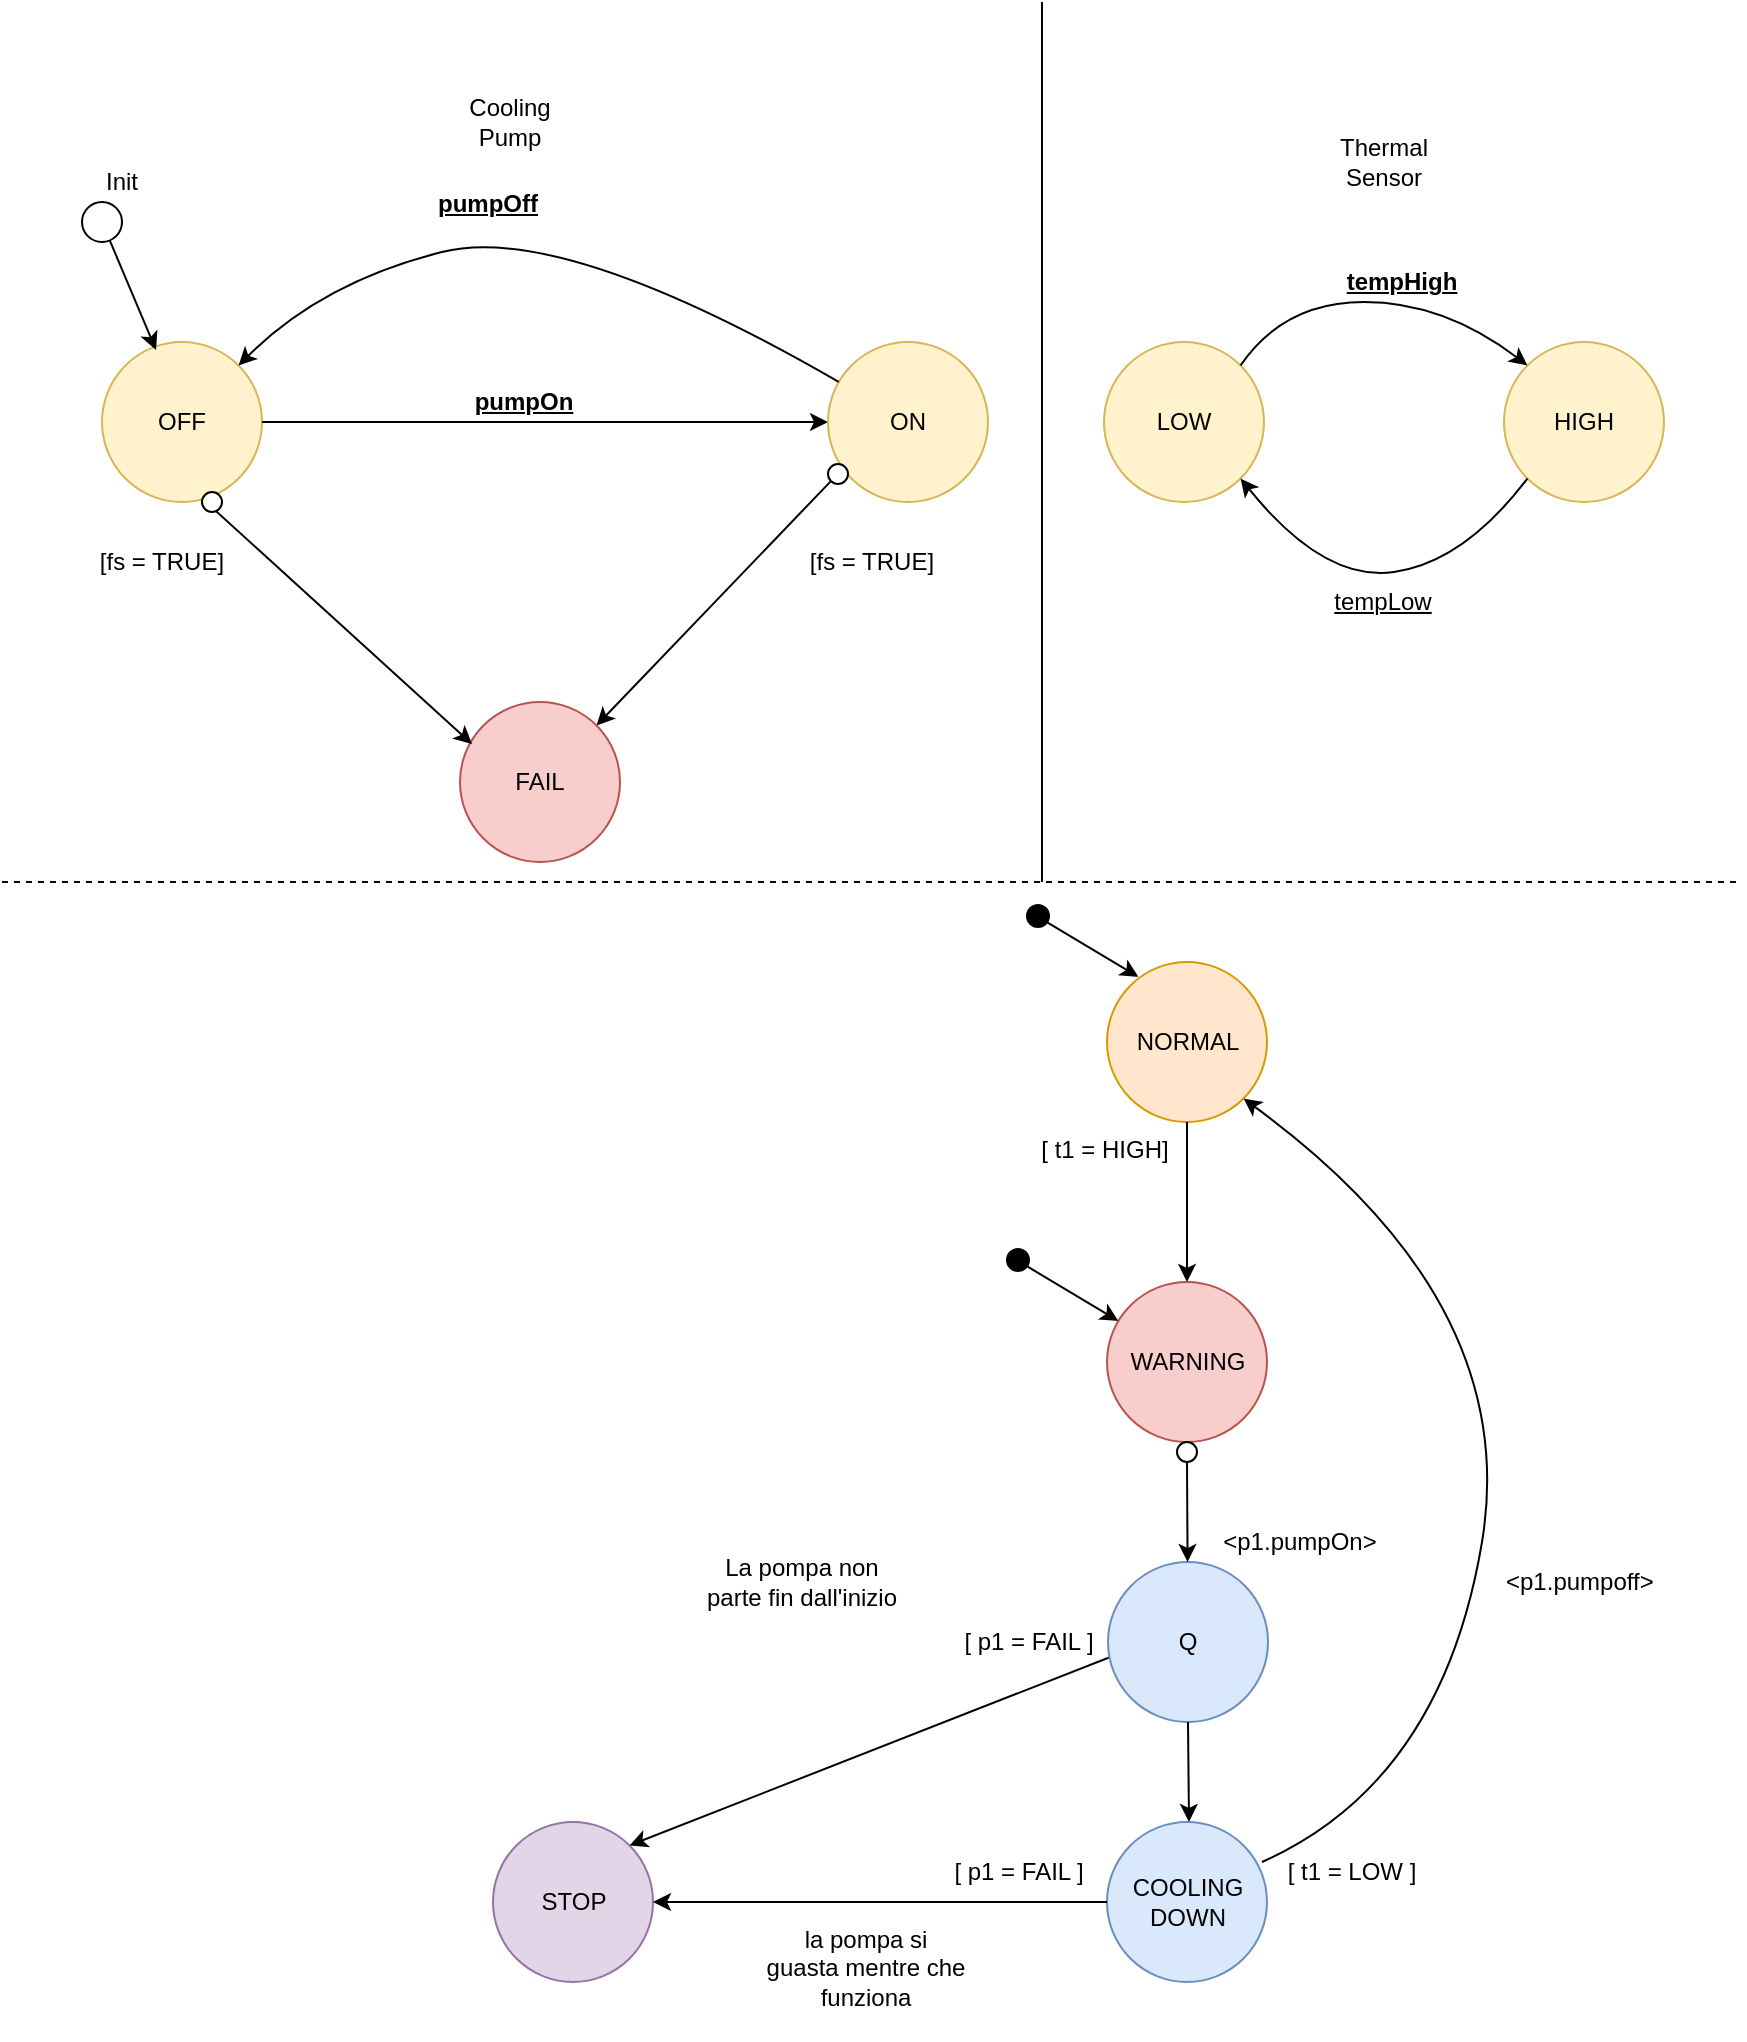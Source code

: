 <mxfile version="10.8.0" type="device"><diagram id="FdOxSnvVpNdDMy_2-2S5" name="Page-1"><mxGraphModel dx="824" dy="496" grid="1" gridSize="10" guides="1" tooltips="1" connect="0" arrows="0" fold="1" page="1" pageScale="1" pageWidth="827" pageHeight="1169" math="0" shadow="0"><root><mxCell id="0"/><mxCell id="1" parent="0"/><mxCell id="AoJp0eMbUx-abSXEKrr6-1" value="OFF" style="ellipse;whiteSpace=wrap;html=1;aspect=fixed;fillColor=#fff2cc;strokeColor=#d6b656;" parent="1" vertex="1"><mxGeometry x="50" y="170" width="80" height="80" as="geometry"/></mxCell><mxCell id="AoJp0eMbUx-abSXEKrr6-5" value="Cooling&lt;br&gt;Pump&lt;br&gt;" style="text;html=1;strokeColor=none;fillColor=none;align=center;verticalAlign=middle;whiteSpace=wrap;rounded=0;" parent="1" vertex="1"><mxGeometry x="234" y="50" width="40" height="20" as="geometry"/></mxCell><mxCell id="AoJp0eMbUx-abSXEKrr6-6" value="LOW" style="ellipse;whiteSpace=wrap;html=1;aspect=fixed;fillColor=#fff2cc;strokeColor=#d6b656;" parent="1" vertex="1"><mxGeometry x="551" y="170" width="80" height="80" as="geometry"/></mxCell><mxCell id="AoJp0eMbUx-abSXEKrr6-7" value="HIGH" style="ellipse;whiteSpace=wrap;html=1;aspect=fixed;fillColor=#fff2cc;strokeColor=#d6b656;" parent="1" vertex="1"><mxGeometry x="751" y="170" width="80" height="80" as="geometry"/></mxCell><mxCell id="AoJp0eMbUx-abSXEKrr6-8" value="" style="curved=1;endArrow=classic;html=1;exitX=1;exitY=0;exitDx=0;exitDy=0;entryX=0;entryY=0;entryDx=0;entryDy=0;" parent="1" source="AoJp0eMbUx-abSXEKrr6-6" target="AoJp0eMbUx-abSXEKrr6-7" edge="1"><mxGeometry width="50" height="50" relative="1" as="geometry"><mxPoint x="641" y="140" as="sourcePoint"/><mxPoint x="691" y="90" as="targetPoint"/><Array as="points"><mxPoint x="641" y="150"/><mxPoint x="721" y="150"/></Array></mxGeometry></mxCell><mxCell id="AoJp0eMbUx-abSXEKrr6-9" value="" style="curved=1;endArrow=classic;html=1;entryX=1;entryY=1;entryDx=0;entryDy=0;exitX=0;exitY=1;exitDx=0;exitDy=0;" parent="1" source="AoJp0eMbUx-abSXEKrr6-7" target="AoJp0eMbUx-abSXEKrr6-6" edge="1"><mxGeometry width="50" height="50" relative="1" as="geometry"><mxPoint x="671" y="420" as="sourcePoint"/><mxPoint x="721" y="370" as="targetPoint"/><Array as="points"><mxPoint x="731" y="280"/><mxPoint x="661" y="290"/></Array></mxGeometry></mxCell><mxCell id="AoJp0eMbUx-abSXEKrr6-10" value="Thermal Sensor&lt;br&gt;" style="text;html=1;strokeColor=none;fillColor=none;align=center;verticalAlign=middle;whiteSpace=wrap;rounded=0;" parent="1" vertex="1"><mxGeometry x="671" y="70" width="40" height="20" as="geometry"/></mxCell><mxCell id="AoJp0eMbUx-abSXEKrr6-17" value="NORMAL" style="ellipse;whiteSpace=wrap;html=1;aspect=fixed;fillColor=#ffe6cc;strokeColor=#d79b00;" parent="1" vertex="1"><mxGeometry x="552.5" y="480" width="80" height="80" as="geometry"/></mxCell><mxCell id="AoJp0eMbUx-abSXEKrr6-18" value="WARNING" style="ellipse;whiteSpace=wrap;html=1;aspect=fixed;fillColor=#f8cecc;strokeColor=#b85450;" parent="1" vertex="1"><mxGeometry x="552.5" y="640" width="80" height="80" as="geometry"/></mxCell><mxCell id="AoJp0eMbUx-abSXEKrr6-19" value="STOP" style="ellipse;whiteSpace=wrap;html=1;aspect=fixed;fillColor=#e1d5e7;strokeColor=#9673a6;" parent="1" vertex="1"><mxGeometry x="245.5" y="910" width="80" height="80" as="geometry"/></mxCell><mxCell id="AoJp0eMbUx-abSXEKrr6-20" value="COOLING&lt;br&gt;DOWN&lt;br&gt;" style="ellipse;whiteSpace=wrap;html=1;aspect=fixed;fillColor=#dae8fc;strokeColor=#6c8ebf;" parent="1" vertex="1"><mxGeometry x="552.5" y="910" width="80" height="80" as="geometry"/></mxCell><mxCell id="AoJp0eMbUx-abSXEKrr6-23" value="" style="endArrow=classic;html=1;exitX=1;exitY=0.5;exitDx=0;exitDy=0;" parent="1" source="AoJp0eMbUx-abSXEKrr6-1" target="AoJp0eMbUx-abSXEKrr6-24" edge="1"><mxGeometry width="50" height="50" relative="1" as="geometry"><mxPoint x="170" y="290" as="sourcePoint"/><mxPoint x="229" y="210" as="targetPoint"/></mxGeometry></mxCell><mxCell id="AoJp0eMbUx-abSXEKrr6-24" value="ON&lt;br&gt;" style="ellipse;whiteSpace=wrap;html=1;aspect=fixed;fillColor=#fff2cc;strokeColor=#d6b656;" parent="1" vertex="1"><mxGeometry x="413" y="170" width="80" height="80" as="geometry"/></mxCell><mxCell id="AoJp0eMbUx-abSXEKrr6-27" value="FAIL&lt;br&gt;" style="ellipse;whiteSpace=wrap;html=1;aspect=fixed;fillColor=#f8cecc;strokeColor=#b85450;" parent="1" vertex="1"><mxGeometry x="229" y="350" width="80" height="80" as="geometry"/></mxCell><mxCell id="AoJp0eMbUx-abSXEKrr6-28" value="" style="endArrow=classic;html=1;exitX=0.2;exitY=0.5;exitDx=0;exitDy=0;entryX=0.075;entryY=0.263;entryDx=0;entryDy=0;exitPerimeter=0;entryPerimeter=0;" parent="1" source="AoJp0eMbUx-abSXEKrr6-39" target="AoJp0eMbUx-abSXEKrr6-27" edge="1"><mxGeometry width="50" height="50" relative="1" as="geometry"><mxPoint x="204.5" y="340" as="sourcePoint"/><mxPoint x="244.5" y="370" as="targetPoint"/></mxGeometry></mxCell><mxCell id="AoJp0eMbUx-abSXEKrr6-29" value="" style="endArrow=classic;html=1;entryX=1;entryY=0;entryDx=0;entryDy=0;exitX=0;exitY=1;exitDx=0;exitDy=0;" parent="1" source="AoJp0eMbUx-abSXEKrr6-30" target="AoJp0eMbUx-abSXEKrr6-27" edge="1"><mxGeometry width="50" height="50" relative="1" as="geometry"><mxPoint x="360" y="340" as="sourcePoint"/><mxPoint x="410" y="290" as="targetPoint"/></mxGeometry></mxCell><mxCell id="AoJp0eMbUx-abSXEKrr6-30" value="" style="ellipse;whiteSpace=wrap;html=1;aspect=fixed;fillColor=#ffffff;" parent="1" vertex="1"><mxGeometry x="413" y="231" width="10" height="10" as="geometry"/></mxCell><mxCell id="AoJp0eMbUx-abSXEKrr6-39" value="" style="ellipse;whiteSpace=wrap;html=1;aspect=fixed;fillColor=#ffffff;" parent="1" vertex="1"><mxGeometry x="100" y="245" width="10" height="10" as="geometry"/></mxCell><mxCell id="AoJp0eMbUx-abSXEKrr6-45" value="" style="endArrow=classic;html=1;exitX=0;exitY=0.5;exitDx=0;exitDy=0;entryX=1;entryY=0.5;entryDx=0;entryDy=0;" parent="1" source="AoJp0eMbUx-abSXEKrr6-20" target="AoJp0eMbUx-abSXEKrr6-19" edge="1"><mxGeometry width="50" height="50" relative="1" as="geometry"><mxPoint x="432.5" y="970" as="sourcePoint"/><mxPoint x="482.5" y="920" as="targetPoint"/></mxGeometry></mxCell><mxCell id="AoJp0eMbUx-abSXEKrr6-47" value="la pompa si guasta mentre che funziona&lt;br&gt;&lt;br&gt;" style="text;html=1;strokeColor=none;fillColor=none;align=center;verticalAlign=middle;whiteSpace=wrap;rounded=0;" parent="1" vertex="1"><mxGeometry x="380.5" y="970" width="102" height="40" as="geometry"/></mxCell><mxCell id="AoJp0eMbUx-abSXEKrr6-48" value="" style="endArrow=classic;html=1;exitX=0.019;exitY=0.592;exitDx=0;exitDy=0;entryX=1;entryY=0;entryDx=0;entryDy=0;exitPerimeter=0;" parent="1" source="Y09bEeDsFuV-kt75_el0-1" target="AoJp0eMbUx-abSXEKrr6-19" edge="1"><mxGeometry width="50" height="50" relative="1" as="geometry"><mxPoint x="392.5" y="820" as="sourcePoint"/><mxPoint x="442.5" y="770" as="targetPoint"/></mxGeometry></mxCell><mxCell id="AoJp0eMbUx-abSXEKrr6-49" value="La pompa non parte fin dall'inizio&lt;br&gt;" style="text;html=1;strokeColor=none;fillColor=none;align=center;verticalAlign=middle;whiteSpace=wrap;rounded=0;" parent="1" vertex="1"><mxGeometry x="348.5" y="770" width="102" height="40" as="geometry"/></mxCell><mxCell id="AoJp0eMbUx-abSXEKrr6-50" value="&amp;lt;p1.pumpOn&amp;gt;&lt;br&gt;" style="text;html=1;strokeColor=none;fillColor=none;align=center;verticalAlign=middle;whiteSpace=wrap;rounded=0;" parent="1" vertex="1"><mxGeometry x="598" y="750" width="102" height="40" as="geometry"/></mxCell><mxCell id="AoJp0eMbUx-abSXEKrr6-51" value="" style="endArrow=classic;html=1;exitX=0.5;exitY=1;exitDx=0;exitDy=0;entryX=0.5;entryY=0;entryDx=0;entryDy=0;" parent="1" source="AoJp0eMbUx-abSXEKrr6-17" target="AoJp0eMbUx-abSXEKrr6-18" edge="1"><mxGeometry width="50" height="50" relative="1" as="geometry"><mxPoint x="650" y="640" as="sourcePoint"/><mxPoint x="700" y="590" as="targetPoint"/></mxGeometry></mxCell><mxCell id="AoJp0eMbUx-abSXEKrr6-52" value="" style="curved=1;endArrow=classic;html=1;entryX=1;entryY=1;entryDx=0;entryDy=0;" parent="1" target="AoJp0eMbUx-abSXEKrr6-17" edge="1"><mxGeometry width="50" height="50" relative="1" as="geometry"><mxPoint x="630" y="930" as="sourcePoint"/><mxPoint x="770" y="890" as="targetPoint"/><Array as="points"><mxPoint x="720" y="890"/><mxPoint x="760" y="650"/></Array></mxGeometry></mxCell><mxCell id="AoJp0eMbUx-abSXEKrr6-54" value="[ t1 = HIGH]" style="text;html=1;strokeColor=none;fillColor=none;align=center;verticalAlign=middle;whiteSpace=wrap;rounded=0;" parent="1" vertex="1"><mxGeometry x="513.5" y="564" width="75" height="20" as="geometry"/></mxCell><mxCell id="2csstxj-9f-d4bK1DWJl-1" value="&lt;b&gt;&lt;u&gt;pumpOn&lt;/u&gt;&lt;/b&gt;" style="text;html=1;strokeColor=none;fillColor=none;align=center;verticalAlign=middle;whiteSpace=wrap;rounded=0;" parent="1" vertex="1"><mxGeometry x="241" y="190" width="40" height="20" as="geometry"/></mxCell><mxCell id="2csstxj-9f-d4bK1DWJl-3" value="[fs = TRUE]" style="text;html=1;strokeColor=none;fillColor=none;align=center;verticalAlign=middle;whiteSpace=wrap;rounded=0;" parent="1" vertex="1"><mxGeometry x="399.5" y="270" width="70" height="20" as="geometry"/></mxCell><mxCell id="2csstxj-9f-d4bK1DWJl-4" value="[fs = TRUE]" style="text;html=1;strokeColor=none;fillColor=none;align=center;verticalAlign=middle;whiteSpace=wrap;rounded=0;" parent="1" vertex="1"><mxGeometry x="45" y="270" width="70" height="20" as="geometry"/></mxCell><mxCell id="2csstxj-9f-d4bK1DWJl-6" value="" style="endArrow=classic;html=1;entryX=0.338;entryY=0.05;entryDx=0;entryDy=0;entryPerimeter=0;" parent="1" source="2csstxj-9f-d4bK1DWJl-5" target="AoJp0eMbUx-abSXEKrr6-1" edge="1"><mxGeometry width="50" height="50" relative="1" as="geometry"><mxPoint x="50" y="77" as="sourcePoint"/><mxPoint x="160" y="90" as="targetPoint"/></mxGeometry></mxCell><mxCell id="2csstxj-9f-d4bK1DWJl-5" value="" style="ellipse;whiteSpace=wrap;html=1;aspect=fixed;" parent="1" vertex="1"><mxGeometry x="40" y="100" width="20" height="20" as="geometry"/></mxCell><mxCell id="2csstxj-9f-d4bK1DWJl-8" value="Init" style="text;html=1;strokeColor=none;fillColor=none;align=center;verticalAlign=middle;whiteSpace=wrap;rounded=0;" parent="1" vertex="1"><mxGeometry x="40" y="80" width="40" height="20" as="geometry"/></mxCell><mxCell id="2csstxj-9f-d4bK1DWJl-9" value="&lt;u&gt;&lt;b&gt;tempHigh&lt;/b&gt;&lt;/u&gt;" style="text;html=1;strokeColor=none;fillColor=none;align=center;verticalAlign=middle;whiteSpace=wrap;rounded=0;" parent="1" vertex="1"><mxGeometry x="680" y="130" width="40" height="20" as="geometry"/></mxCell><mxCell id="2csstxj-9f-d4bK1DWJl-10" value="&lt;u&gt;tempLow&lt;/u&gt;" style="text;html=1;strokeColor=none;fillColor=none;align=center;verticalAlign=middle;whiteSpace=wrap;rounded=0;" parent="1" vertex="1"><mxGeometry x="671" y="290" width="39" height="20" as="geometry"/></mxCell><mxCell id="2csstxj-9f-d4bK1DWJl-13" value="[ t1 = LOW ]&lt;br&gt;" style="text;html=1;strokeColor=none;fillColor=none;align=center;verticalAlign=middle;whiteSpace=wrap;rounded=0;" parent="1" vertex="1"><mxGeometry x="640" y="925" width="70" height="20" as="geometry"/></mxCell><mxCell id="2csstxj-9f-d4bK1DWJl-18" value="[ p1 = FAIL ]" style="text;html=1;strokeColor=none;fillColor=none;align=center;verticalAlign=middle;whiteSpace=wrap;rounded=0;" parent="1" vertex="1"><mxGeometry x="477" y="810" width="73" height="20" as="geometry"/></mxCell><mxCell id="2csstxj-9f-d4bK1DWJl-19" value="[ p1 = FAIL ]" style="text;html=1;strokeColor=none;fillColor=none;align=center;verticalAlign=middle;whiteSpace=wrap;rounded=0;" parent="1" vertex="1"><mxGeometry x="472" y="925" width="73" height="20" as="geometry"/></mxCell><mxCell id="2csstxj-9f-d4bK1DWJl-22" value="" style="ellipse;whiteSpace=wrap;html=1;aspect=fixed;" parent="1" vertex="1"><mxGeometry x="587.5" y="720" width="10" height="10" as="geometry"/></mxCell><mxCell id="2csstxj-9f-d4bK1DWJl-24" value="&amp;lt;p1.pumpoff&amp;gt;&lt;br&gt;&lt;br&gt;" style="text;html=1;resizable=0;points=[];autosize=1;align=left;verticalAlign=top;spacingTop=-4;" parent="1" vertex="1"><mxGeometry x="750" y="780" width="90" height="30" as="geometry"/></mxCell><mxCell id="2csstxj-9f-d4bK1DWJl-25" value="" style="curved=1;endArrow=classic;html=1;" parent="1" source="AoJp0eMbUx-abSXEKrr6-24" target="AoJp0eMbUx-abSXEKrr6-1" edge="1"><mxGeometry width="50" height="50" relative="1" as="geometry"><mxPoint x="150" y="130" as="sourcePoint"/><mxPoint x="200" y="80" as="targetPoint"/><Array as="points"><mxPoint x="280" y="110"/><mxPoint x="160" y="140"/></Array></mxGeometry></mxCell><mxCell id="2csstxj-9f-d4bK1DWJl-27" value="&lt;b&gt;&lt;u&gt;pumpOff&lt;/u&gt;&lt;/b&gt;" style="text;html=1;resizable=0;points=[];autosize=1;align=left;verticalAlign=top;spacingTop=-4;" parent="1" vertex="1"><mxGeometry x="215.5" y="91" width="70" height="20" as="geometry"/></mxCell><mxCell id="Y09bEeDsFuV-kt75_el0-1" value="Q" style="ellipse;whiteSpace=wrap;html=1;aspect=fixed;fillColor=#dae8fc;strokeColor=#6c8ebf;" parent="1" vertex="1"><mxGeometry x="553" y="780" width="80" height="80" as="geometry"/></mxCell><mxCell id="Y09bEeDsFuV-kt75_el0-2" value="" style="endArrow=classic;html=1;" parent="1" source="2csstxj-9f-d4bK1DWJl-22" target="Y09bEeDsFuV-kt75_el0-1" edge="1"><mxGeometry width="50" height="50" relative="1" as="geometry"><mxPoint x="490" y="890" as="sourcePoint"/><mxPoint x="540" y="840" as="targetPoint"/></mxGeometry></mxCell><mxCell id="Y09bEeDsFuV-kt75_el0-3" value="" style="endArrow=classic;html=1;" parent="1" edge="1"><mxGeometry width="50" height="50" relative="1" as="geometry"><mxPoint x="593" y="860" as="sourcePoint"/><mxPoint x="593.5" y="910" as="targetPoint"/></mxGeometry></mxCell><mxCell id="Y09bEeDsFuV-kt75_el0-5" value="" style="ellipse;whiteSpace=wrap;html=1;aspect=fixed;fillColor=#000000;" parent="1" vertex="1"><mxGeometry x="502.5" y="623.5" width="11" height="11" as="geometry"/></mxCell><mxCell id="Y09bEeDsFuV-kt75_el0-6" value="" style="endArrow=classic;html=1;exitX=0.939;exitY=0.803;exitDx=0;exitDy=0;exitPerimeter=0;" parent="1" source="Y09bEeDsFuV-kt75_el0-5" target="AoJp0eMbUx-abSXEKrr6-18" edge="1"><mxGeometry width="50" height="50" relative="1" as="geometry"><mxPoint x="520" y="640" as="sourcePoint"/><mxPoint x="490" y="670" as="targetPoint"/></mxGeometry></mxCell><mxCell id="Y09bEeDsFuV-kt75_el0-11" value="" style="ellipse;whiteSpace=wrap;html=1;aspect=fixed;fillColor=#000000;" parent="1" vertex="1"><mxGeometry x="512.5" y="451.5" width="11" height="11" as="geometry"/></mxCell><mxCell id="Y09bEeDsFuV-kt75_el0-12" value="" style="endArrow=classic;html=1;exitX=0.939;exitY=0.803;exitDx=0;exitDy=0;exitPerimeter=0;" parent="1" source="Y09bEeDsFuV-kt75_el0-11" edge="1"><mxGeometry width="50" height="50" relative="1" as="geometry"><mxPoint x="530" y="468" as="sourcePoint"/><mxPoint x="568.2" y="487.42" as="targetPoint"/></mxGeometry></mxCell><mxCell id="dKYipq8_kPy7WFf7bUuB-2" value="" style="endArrow=none;dashed=1;html=1;" parent="1" edge="1"><mxGeometry width="50" height="50" relative="1" as="geometry"><mxPoint y="440" as="sourcePoint"/><mxPoint x="870" y="440" as="targetPoint"/></mxGeometry></mxCell><mxCell id="dKYipq8_kPy7WFf7bUuB-4" value="" style="endArrow=none;html=1;" parent="1" edge="1"><mxGeometry width="50" height="50" relative="1" as="geometry"><mxPoint x="520" y="440" as="sourcePoint"/><mxPoint x="520" as="targetPoint"/></mxGeometry></mxCell></root></mxGraphModel></diagram></mxfile>
